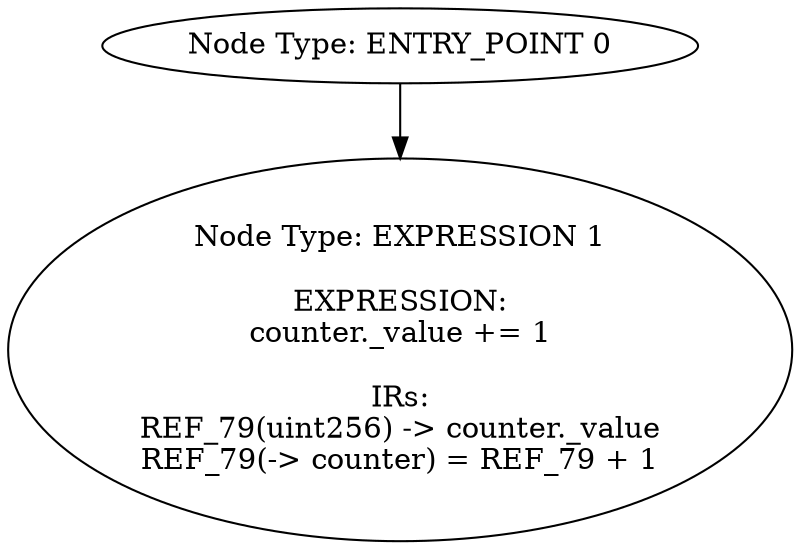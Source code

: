 digraph{
0[label="Node Type: ENTRY_POINT 0
"];
0->1;
1[label="Node Type: EXPRESSION 1

EXPRESSION:
counter._value += 1

IRs:
REF_79(uint256) -> counter._value
REF_79(-> counter) = REF_79 + 1"];
}
